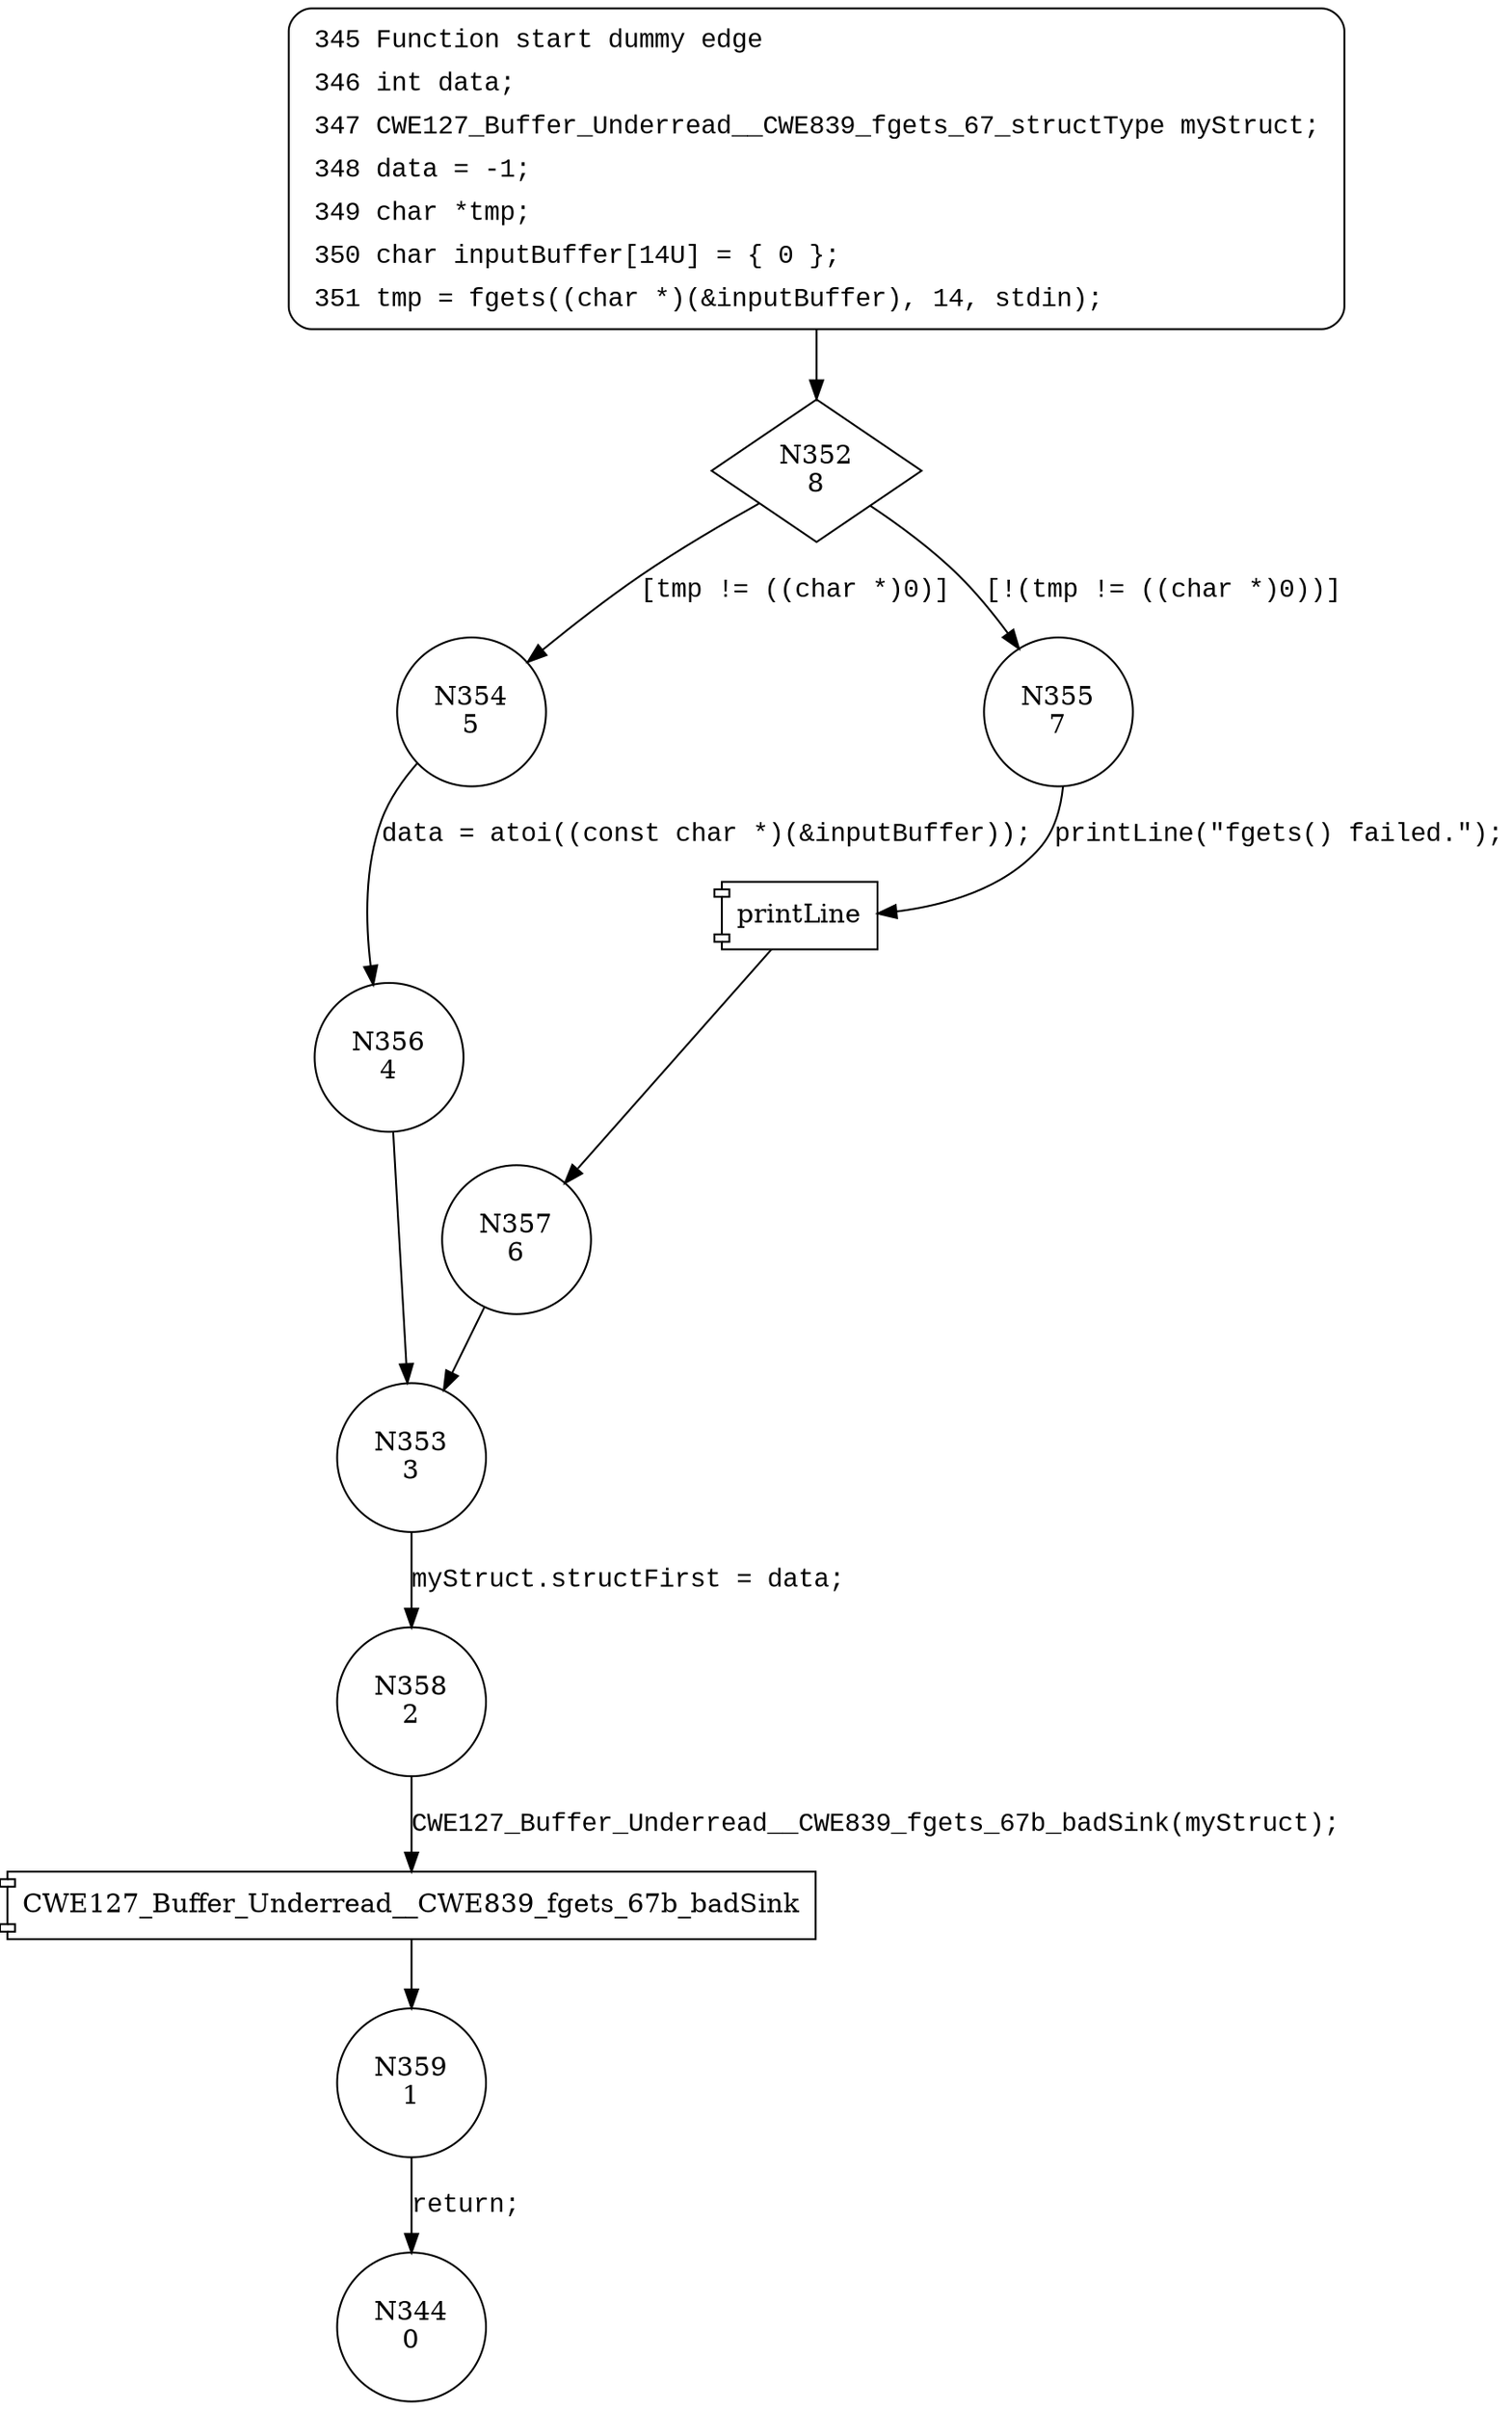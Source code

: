 digraph CWE127_Buffer_Underread__CWE839_fgets_67_bad {
352 [shape="diamond" label="N352\n8"]
354 [shape="circle" label="N354\n5"]
355 [shape="circle" label="N355\n7"]
357 [shape="circle" label="N357\n6"]
353 [shape="circle" label="N353\n3"]
358 [shape="circle" label="N358\n2"]
359 [shape="circle" label="N359\n1"]
356 [shape="circle" label="N356\n4"]
344 [shape="circle" label="N344\n0"]
345 [style="filled,bold" penwidth="1" fillcolor="white" fontname="Courier New" shape="Mrecord" label=<<table border="0" cellborder="0" cellpadding="3" bgcolor="white"><tr><td align="right">345</td><td align="left">Function start dummy edge</td></tr><tr><td align="right">346</td><td align="left">int data;</td></tr><tr><td align="right">347</td><td align="left">CWE127_Buffer_Underread__CWE839_fgets_67_structType myStruct;</td></tr><tr><td align="right">348</td><td align="left">data = -1;</td></tr><tr><td align="right">349</td><td align="left">char *tmp;</td></tr><tr><td align="right">350</td><td align="left">char inputBuffer[14U] = &#123; 0 &#125;;</td></tr><tr><td align="right">351</td><td align="left">tmp = fgets((char *)(&amp;inputBuffer), 14, stdin);</td></tr></table>>]
345 -> 352[label=""]
352 -> 354 [label="[tmp != ((char *)0)]" fontname="Courier New"]
352 -> 355 [label="[!(tmp != ((char *)0))]" fontname="Courier New"]
100027 [shape="component" label="printLine"]
355 -> 100027 [label="printLine(\"fgets() failed.\");" fontname="Courier New"]
100027 -> 357 [label="" fontname="Courier New"]
353 -> 358 [label="myStruct.structFirst = data;" fontname="Courier New"]
100028 [shape="component" label="CWE127_Buffer_Underread__CWE839_fgets_67b_badSink"]
358 -> 100028 [label="CWE127_Buffer_Underread__CWE839_fgets_67b_badSink(myStruct);" fontname="Courier New"]
100028 -> 359 [label="" fontname="Courier New"]
354 -> 356 [label="data = atoi((const char *)(&inputBuffer));" fontname="Courier New"]
357 -> 353 [label="" fontname="Courier New"]
359 -> 344 [label="return;" fontname="Courier New"]
356 -> 353 [label="" fontname="Courier New"]
}